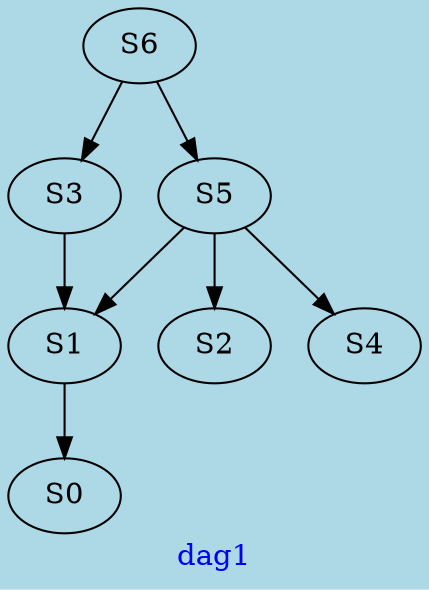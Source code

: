 digraph G{
graph [ label = "dag1" , fontcolor = "blue" , bgcolor = "lightblue" ];
S0;
S1;
S2;
S3;
S4;
S5;
S6;
S1->S0;
S3->S1;
S5->S1;
S5->S2;
S6->S3;
S5->S4;
S6->S5;
}
